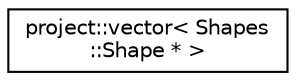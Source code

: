 digraph "Graphical Class Hierarchy"
{
 // LATEX_PDF_SIZE
  edge [fontname="Helvetica",fontsize="10",labelfontname="Helvetica",labelfontsize="10"];
  node [fontname="Helvetica",fontsize="10",shape=record];
  rankdir="LR";
  Node0 [label="project::vector\< Shapes\l::Shape * \>",height=0.2,width=0.4,color="black", fillcolor="white", style="filled",URL="$classproject_1_1vector.html",tooltip=" "];
}
